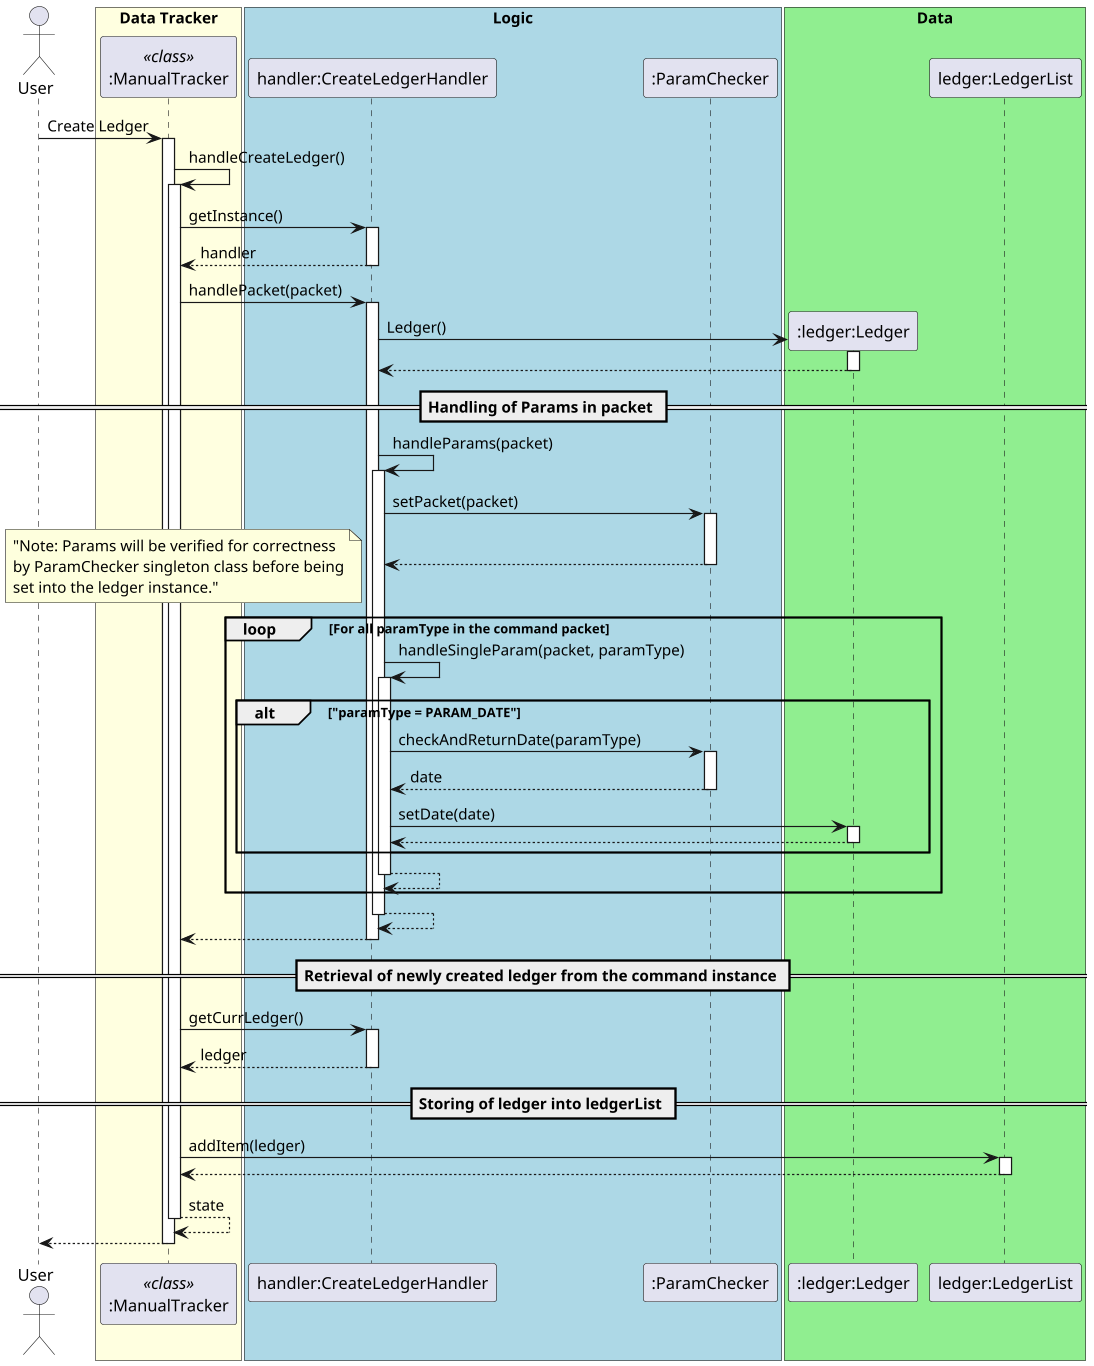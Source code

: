 @startuml
autoactivate on
actor User
scale 1094 width

skinparam shadowing false
skinparam sequence {
    ActorBorderColor white
    
    ActorBackgroundColor white
    ActorFontColor white
    ActorFontSize 17
    ActorFontName ""
}

box "Data Tracker" #LightYellow
participant ":ManualTracker" as manualTracker <<class>>
endBox

box "Logic" #LightBlue
participant "handler:CreateLedgerHandler"
participant ":ParamChecker"
endBox

box "Data" #LightGreen
participant ":ledger:Ledger"
participant "ledger:LedgerList"
endBox

User-> manualTracker: Create Ledger

manualTracker ->manualTracker: handleCreateLedger()

   manualTracker-> "handler:CreateLedgerHandler" : getInstance()
    return handler

   manualTracker-> "handler:CreateLedgerHandler" : handlePacket(packet)

        create ":ledger:Ledger"
        "handler:CreateLedgerHandler" -> ":ledger:Ledger" : Ledger()
        return
        == Handling of Params in packet ==
        "handler:CreateLedgerHandler" -> "handler:CreateLedgerHandler" : handleParams(packet)
            "handler:CreateLedgerHandler" -> ":ParamChecker" : setPacket(packet)
            return
            loop For all paramType in the command packet
                note left: "Note: Params will be verified for correctness\nby ParamChecker singleton class before being\nset into the ledger instance."
                "handler:CreateLedgerHandler" -> "handler:CreateLedgerHandler" : handleSingleParam(packet, paramType)
                    alt "paramType = PARAM_DATE"
                        "handler:CreateLedgerHandler" ->":ParamChecker": checkAndReturnDate(paramType)
                        return date
                        "handler:CreateLedgerHandler" -> ":ledger:Ledger" : setDate(date)
                        return
                    end
                return
            end
        return
   return
   == Retrieval of newly created ledger from the command instance ==
   manualTracker-> "handler:CreateLedgerHandler" : getCurrLedger()
   return ledger
   == Storing of ledger into ledgerList ==
   manualTracker-> "ledger:LedgerList" : addItem(ledger)
    return
return state
return


@enduml